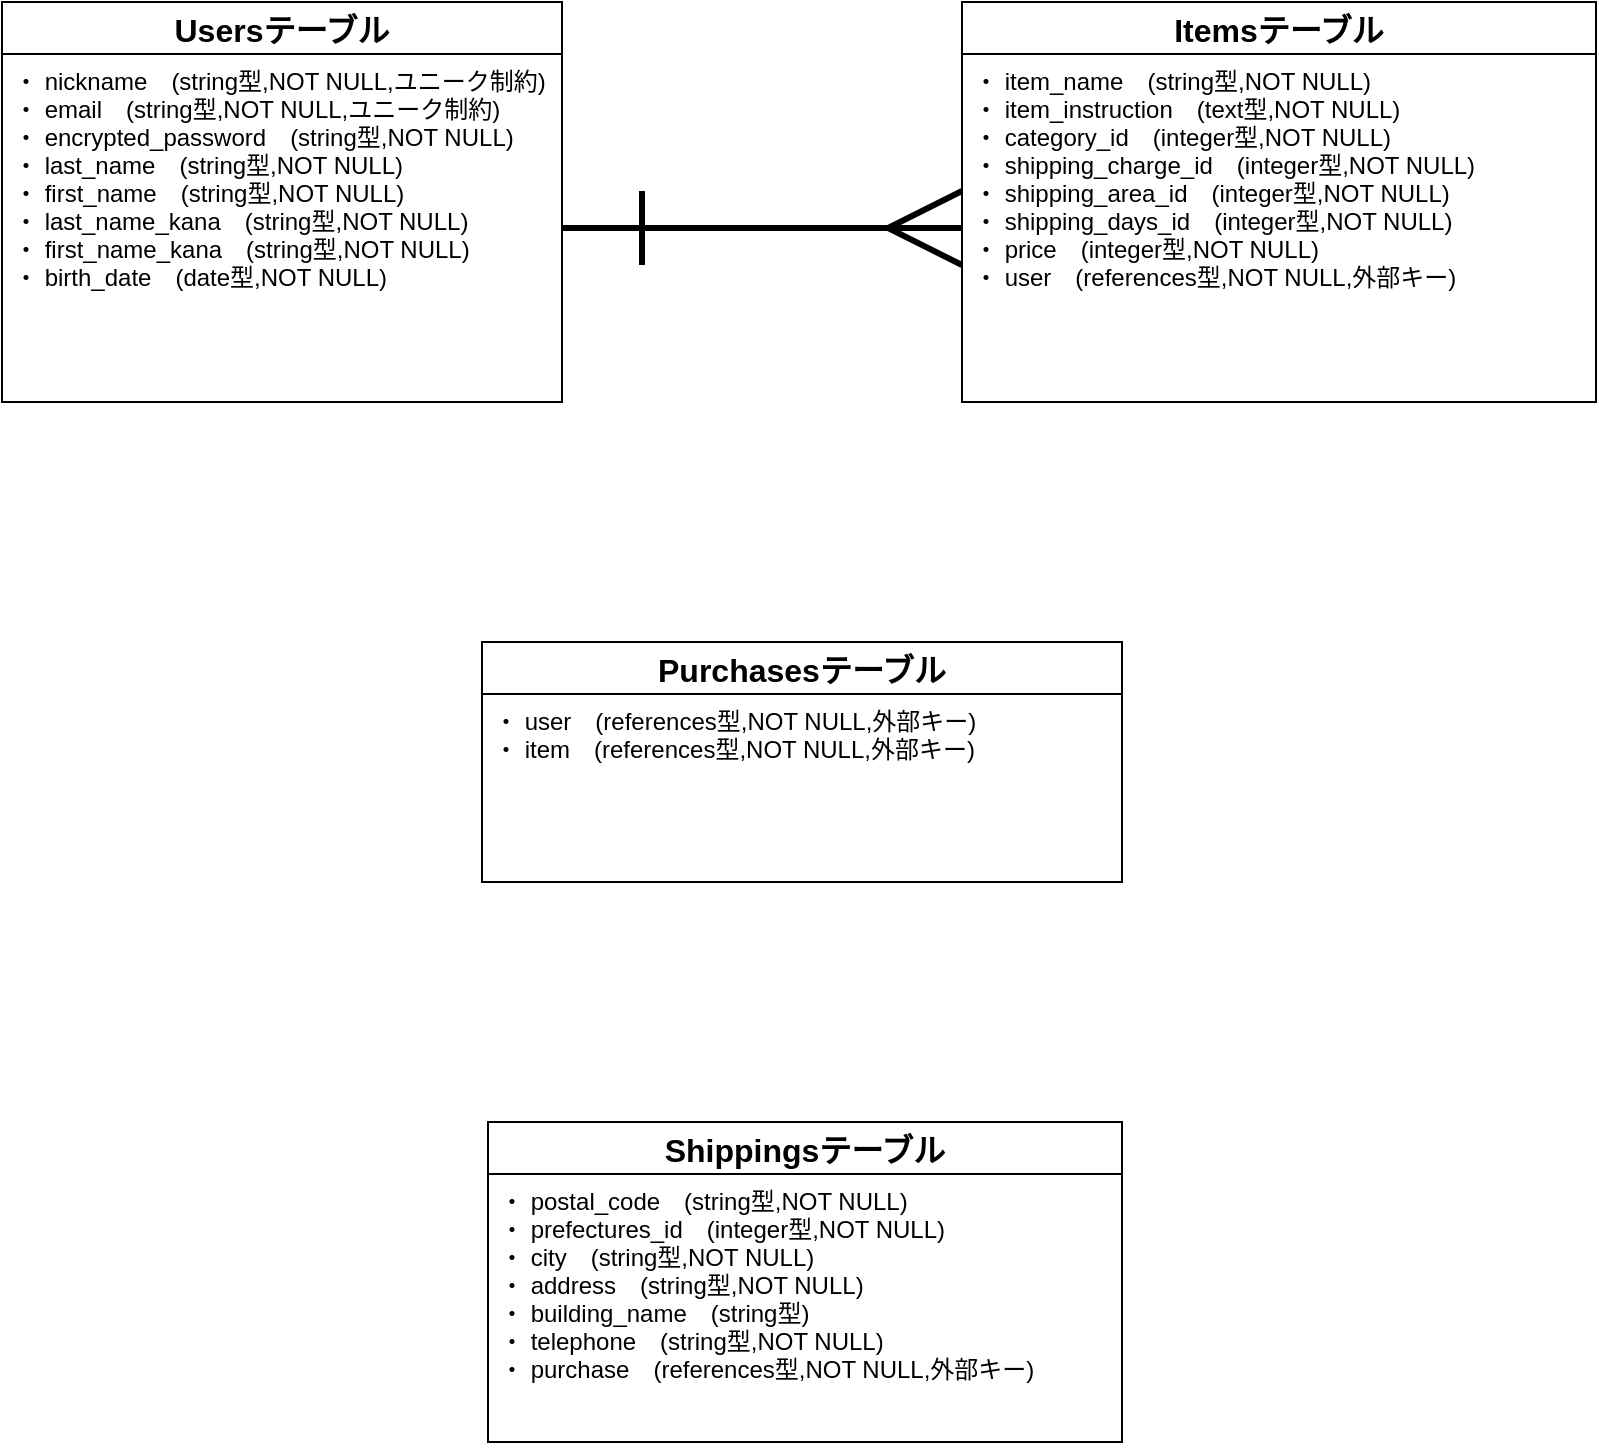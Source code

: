 <mxfile>
    <diagram id="kav01WMV5U4U5q4pXKaz" name="ページ1">
        <mxGraphModel dx="1338" dy="557" grid="1" gridSize="10" guides="1" tooltips="1" connect="1" arrows="1" fold="1" page="1" pageScale="1" pageWidth="827" pageHeight="1169" math="0" shadow="0">
            <root>
                <mxCell id="0"/>
                <mxCell id="1" parent="0"/>
                <mxCell id="CPyZSIqPom4qm6r_VpOc-49" style="edgeStyle=none;html=1;fontSize=12;endArrow=ERmany;endFill=0;startSize=6;endSize=33;sourcePerimeterSpacing=0;targetPerimeterSpacing=14;strokeColor=#FFFFFF;strokeWidth=3;exitX=0.288;exitY=1.009;exitDx=0;exitDy=0;exitPerimeter=0;entryX=-0.014;entryY=0.58;entryDx=0;entryDy=0;entryPerimeter=0;" parent="1" source="26" target="CPyZSIqPom4qm6r_VpOc-36" edge="1">
                    <mxGeometry relative="1" as="geometry">
                        <mxPoint x="220" y="480" as="targetPoint"/>
                        <Array as="points">
                            <mxPoint x="81" y="480"/>
                            <mxPoint x="160" y="480"/>
                            <mxPoint x="200" y="480"/>
                        </Array>
                    </mxGeometry>
                </mxCell>
                <mxCell id="25" value="Usersテーブル" style="swimlane;fontStyle=1;childLayout=stackLayout;horizontal=1;startSize=26;horizontalStack=0;resizeParent=1;resizeParentMax=0;resizeLast=0;collapsible=1;marginBottom=0;align=center;fontSize=16;labelBackgroundColor=none;" parent="1" vertex="1">
                    <mxGeometry y="80" width="280" height="200" as="geometry">
                        <mxRectangle x="40" y="80" width="130" height="26" as="alternateBounds"/>
                    </mxGeometry>
                </mxCell>
                <mxCell id="26" value="・ nickname　(string型,NOT NULL,ユニーク制約)&#10;・ email　(string型,NOT NULL,ユニーク制約)&#10;・ encrypted_password　(string型,NOT NULL)&#10;・ last_name　(string型,NOT NULL)&#10;・ first_name　(string型,NOT NULL)&#10;・ last_name_kana　(string型,NOT NULL)&#10;・ first_name_kana　(string型,NOT NULL)&#10;・ birth_date　(date型,NOT NULL)&#10;" style="text;strokeColor=none;fillColor=none;spacingLeft=4;spacingRight=4;overflow=hidden;rotatable=0;points=[[0,0.5],[1,0.5]];portConstraint=eastwest;fontSize=12;fontStyle=0;labelBackgroundColor=none;" parent="25" vertex="1">
                    <mxGeometry y="26" width="280" height="174" as="geometry"/>
                </mxCell>
                <mxCell id="CPyZSIqPom4qm6r_VpOc-52" style="edgeStyle=none;html=1;fontSize=12;endArrow=baseDash;endFill=0;startSize=6;endSize=33;sourcePerimeterSpacing=0;targetPerimeterSpacing=14;strokeColor=#FFFFFF;strokeWidth=3;exitX=0.759;exitY=1.014;exitDx=0;exitDy=0;exitPerimeter=0;" parent="1" source="34" edge="1">
                    <mxGeometry relative="1" as="geometry">
                        <mxPoint x="600" y="480" as="targetPoint"/>
                        <Array as="points">
                            <mxPoint x="721" y="480"/>
                            <mxPoint x="560" y="480"/>
                        </Array>
                    </mxGeometry>
                </mxCell>
                <mxCell id="33" value="Itemsテーブル" style="swimlane;fontStyle=1;childLayout=stackLayout;horizontal=1;startSize=26;horizontalStack=0;resizeParent=1;resizeParentMax=0;resizeLast=0;collapsible=1;marginBottom=0;align=center;fontSize=16;labelBackgroundColor=none;" parent="1" vertex="1">
                    <mxGeometry x="480" y="80" width="317" height="200" as="geometry">
                        <mxRectangle x="40" y="80" width="130" height="26" as="alternateBounds"/>
                    </mxGeometry>
                </mxCell>
                <mxCell id="34" value="・ item_name　(string型,NOT NULL)&#10;・ item_instruction　(text型,NOT NULL)&#10;・ category_id　(integer型,NOT NULL)&#10;・ shipping_charge_id　(integer型,NOT NULL)&#10;・ shipping_area_id　(integer型,NOT NULL)&#10;・ shipping_days_id　(integer型,NOT NULL)&#10;・ price　(integer型,NOT NULL)&#10;・ user　(references型,NOT NULL,外部キー)&#10;" style="text;strokeColor=none;fillColor=none;spacingLeft=4;spacingRight=4;overflow=hidden;rotatable=0;points=[[0,0.5],[1,0.5]];portConstraint=eastwest;fontSize=12;fontStyle=0;labelBackgroundColor=none;" parent="33" vertex="1">
                    <mxGeometry y="26" width="317" height="174" as="geometry"/>
                </mxCell>
                <mxCell id="CPyZSIqPom4qm6r_VpOc-51" style="edgeStyle=none;html=1;fontSize=12;endArrow=baseDash;endFill=0;startSize=6;endSize=33;sourcePerimeterSpacing=0;targetPerimeterSpacing=14;strokeColor=#FFFFFF;strokeWidth=3;exitX=-0.005;exitY=0.58;exitDx=0;exitDy=0;exitPerimeter=0;" parent="1" source="CPyZSIqPom4qm6r_VpOc-36" edge="1">
                    <mxGeometry relative="1" as="geometry">
                        <mxPoint x="80" y="320" as="targetPoint"/>
                        <Array as="points">
                            <mxPoint x="80" y="481"/>
                        </Array>
                    </mxGeometry>
                </mxCell>
                <mxCell id="CPyZSIqPom4qm6r_VpOc-53" style="edgeStyle=none;html=1;fontSize=12;endArrow=baseDash;endFill=0;startSize=6;endSize=33;sourcePerimeterSpacing=0;targetPerimeterSpacing=14;strokeColor=#FFFFFF;strokeWidth=3;" parent="1" edge="1">
                    <mxGeometry relative="1" as="geometry">
                        <mxPoint x="720" y="320" as="targetPoint"/>
                        <mxPoint x="560" y="480" as="sourcePoint"/>
                        <Array as="points">
                            <mxPoint x="720" y="480"/>
                        </Array>
                    </mxGeometry>
                </mxCell>
                <mxCell id="CPyZSIqPom4qm6r_VpOc-56" style="edgeStyle=none;html=1;fontSize=12;endArrow=baseDash;endFill=0;startSize=6;endSize=33;sourcePerimeterSpacing=0;targetPerimeterSpacing=14;strokeColor=#FFFFFF;strokeWidth=3;" parent="1" source="CPyZSIqPom4qm6r_VpOc-35" edge="1">
                    <mxGeometry relative="1" as="geometry">
                        <mxPoint x="400" y="620" as="targetPoint"/>
                    </mxGeometry>
                </mxCell>
                <mxCell id="CPyZSIqPom4qm6r_VpOc-35" value="Purchasesテーブル" style="swimlane;fontStyle=1;childLayout=stackLayout;horizontal=1;startSize=26;horizontalStack=0;resizeParent=1;resizeParentMax=0;resizeLast=0;collapsible=1;marginBottom=0;align=center;fontSize=16;labelBackgroundColor=none;" parent="1" vertex="1">
                    <mxGeometry x="240" y="400" width="320" height="120" as="geometry">
                        <mxRectangle x="40" y="80" width="130" height="26" as="alternateBounds"/>
                    </mxGeometry>
                </mxCell>
                <mxCell id="CPyZSIqPom4qm6r_VpOc-36" value="・ user　(references型,NOT NULL,外部キー)&#10;・ item　(references型,NOT NULL,外部キー)&#10;" style="text;strokeColor=none;fillColor=none;spacingLeft=4;spacingRight=4;overflow=hidden;rotatable=0;points=[[0,0.5],[1,0.5]];portConstraint=eastwest;fontSize=12;fontStyle=0;labelBackgroundColor=none;" parent="CPyZSIqPom4qm6r_VpOc-35" vertex="1">
                    <mxGeometry y="26" width="320" height="94" as="geometry"/>
                </mxCell>
                <mxCell id="CPyZSIqPom4qm6r_VpOc-57" style="edgeStyle=none;html=1;fontSize=12;endArrow=baseDash;endFill=0;startSize=6;endSize=33;sourcePerimeterSpacing=0;targetPerimeterSpacing=14;strokeColor=#FFFFFF;strokeWidth=3;" parent="1" edge="1">
                    <mxGeometry relative="1" as="geometry">
                        <mxPoint x="400.5" y="540" as="targetPoint"/>
                        <mxPoint x="400.5" y="640" as="sourcePoint"/>
                    </mxGeometry>
                </mxCell>
                <mxCell id="CPyZSIqPom4qm6r_VpOc-37" value="Shippingsテーブル" style="swimlane;fontStyle=1;childLayout=stackLayout;horizontal=1;startSize=26;horizontalStack=0;resizeParent=1;resizeParentMax=0;resizeLast=0;collapsible=1;marginBottom=0;align=center;fontSize=16;labelBackgroundColor=none;" parent="1" vertex="1">
                    <mxGeometry x="243" y="640" width="317" height="160" as="geometry">
                        <mxRectangle x="40" y="80" width="130" height="26" as="alternateBounds"/>
                    </mxGeometry>
                </mxCell>
                <mxCell id="CPyZSIqPom4qm6r_VpOc-38" value="・ postal_code　(string型,NOT NULL)&#10;・ prefectures_id　(integer型,NOT NULL)&#10;・ city　(string型,NOT NULL)&#10;・ address　(string型,NOT NULL)&#10;・ building_name　(string型)&#10;・ telephone　(string型,NOT NULL)&#10;・ purchase　(references型,NOT NULL,外部キー)&#10;" style="text;strokeColor=none;fillColor=none;spacingLeft=4;spacingRight=4;overflow=hidden;rotatable=0;points=[[0,0.5],[1,0.5]];portConstraint=eastwest;fontSize=12;fontStyle=0;labelBackgroundColor=none;" parent="CPyZSIqPom4qm6r_VpOc-37" vertex="1">
                    <mxGeometry y="26" width="317" height="134" as="geometry"/>
                </mxCell>
                <mxCell id="CPyZSIqPom4qm6r_VpOc-41" style="edgeStyle=none;html=1;entryX=0;entryY=0.5;entryDx=0;entryDy=0;fontSize=12;endArrow=ERmany;endFill=0;" parent="1" target="34" edge="1">
                    <mxGeometry relative="1" as="geometry">
                        <mxPoint x="480" y="193" as="sourcePoint"/>
                    </mxGeometry>
                </mxCell>
                <mxCell id="CPyZSIqPom4qm6r_VpOc-42" style="edgeStyle=none;html=1;fontSize=12;endArrow=ERmany;endFill=0;strokeWidth=3;sourcePerimeterSpacing=0;startSize=6;targetPerimeterSpacing=14;endSize=33;" parent="1" edge="1">
                    <mxGeometry relative="1" as="geometry">
                        <mxPoint x="480" y="193" as="targetPoint"/>
                        <mxPoint x="280" y="193" as="sourcePoint"/>
                    </mxGeometry>
                </mxCell>
                <mxCell id="CPyZSIqPom4qm6r_VpOc-44" style="edgeStyle=none;html=1;fontSize=12;endArrow=baseDash;endFill=0;startSize=6;endSize=33;sourcePerimeterSpacing=0;targetPerimeterSpacing=14;strokeWidth=3;" parent="1" source="34" edge="1">
                    <mxGeometry relative="1" as="geometry">
                        <mxPoint x="320" y="193" as="targetPoint"/>
                    </mxGeometry>
                </mxCell>
            </root>
        </mxGraphModel>
    </diagram>
    <diagram id="haofENgV-dsQ7OvFV7VG" name="ページ2">
        <mxGraphModel dx="765" dy="520" grid="1" gridSize="10" guides="1" tooltips="1" connect="1" arrows="1" fold="1" page="1" pageScale="1" pageWidth="827" pageHeight="1169" math="0" shadow="0">
            <root>
                <mxCell id="l04oylOJ1nUlBwmos252-0"/>
                <mxCell id="l04oylOJ1nUlBwmos252-1" parent="l04oylOJ1nUlBwmos252-0"/>
            </root>
        </mxGraphModel>
    </diagram>
</mxfile>